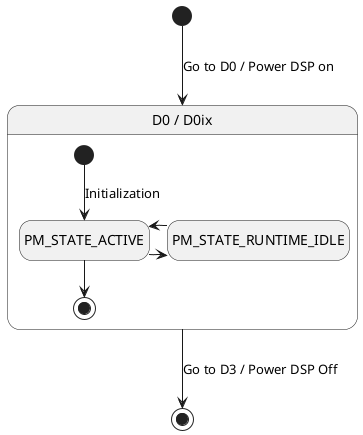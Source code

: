 @startuml
hide empty description

state "D0 / D0ix" as D0 {
	[*] --> PM_STATE_ACTIVE: Initialization
	PM_STATE_ACTIVE -> PM_STATE_RUNTIME_IDLE
	PM_STATE_RUNTIME_IDLE -> PM_STATE_ACTIVE
	PM_STATE_ACTIVE --> [*]
}

[*] --> D0: Go to D0 / Power DSP on
D0 --> [*]: Go to D3 / Power DSP Off

@enduml
